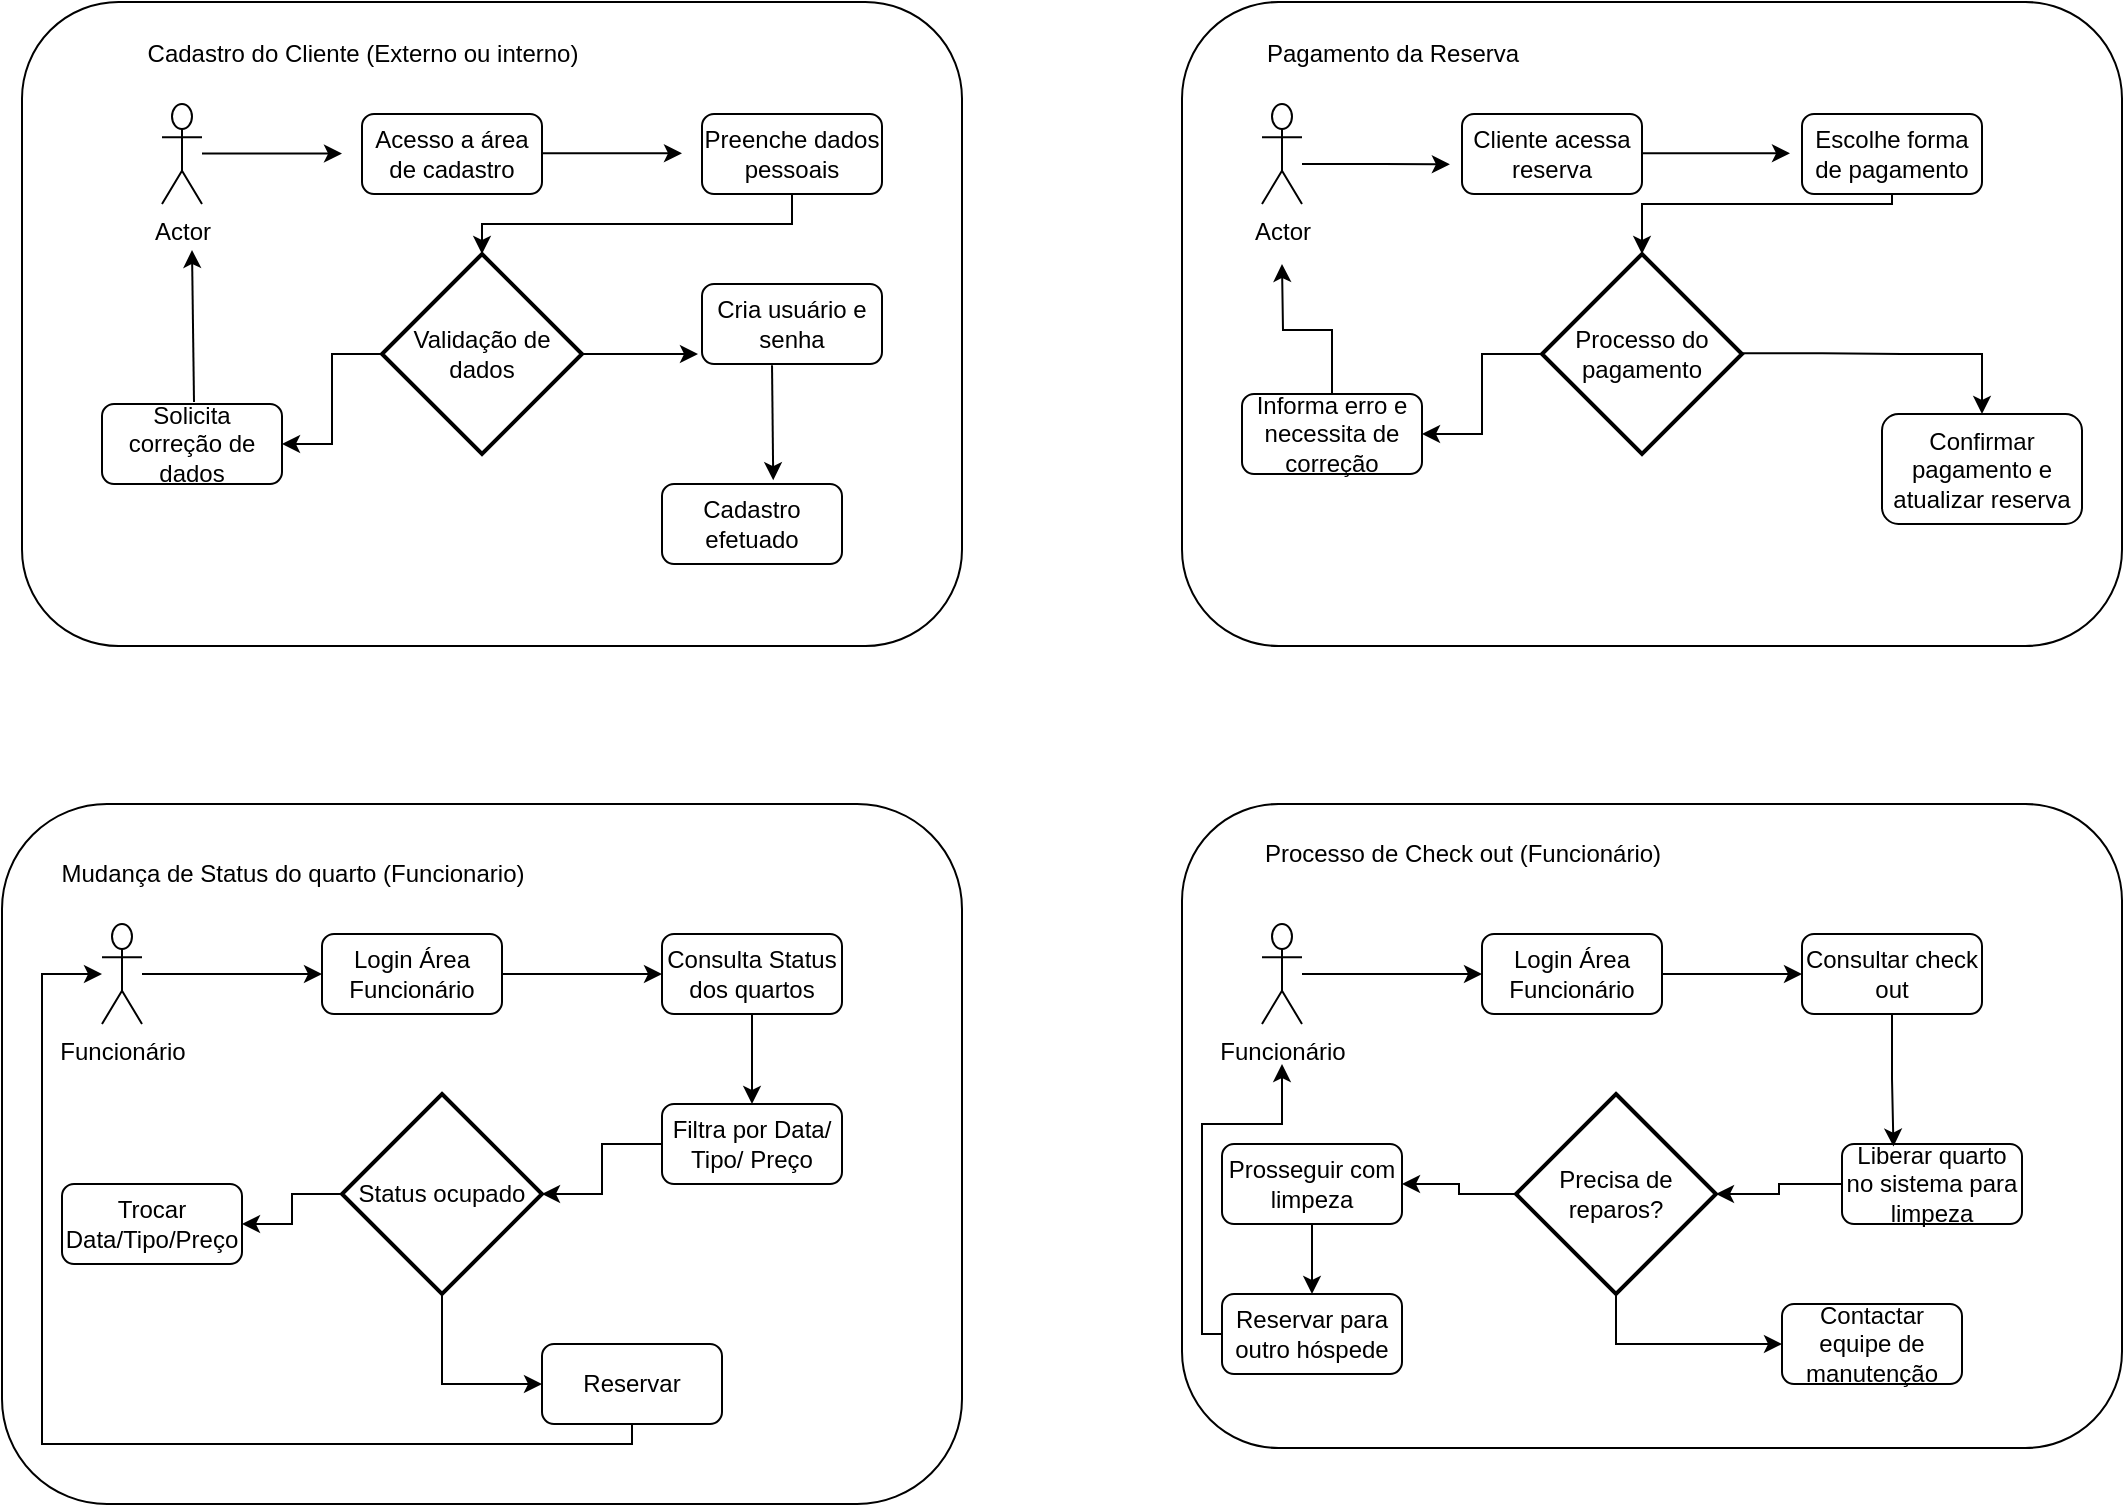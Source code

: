<mxfile version="26.1.3">
  <diagram name="Página-1" id="3Hi0f4_N57aCCon3G3Oy">
    <mxGraphModel dx="2294" dy="740" grid="1" gridSize="10" guides="1" tooltips="1" connect="1" arrows="1" fold="1" page="1" pageScale="1" pageWidth="827" pageHeight="1169" math="0" shadow="0">
      <root>
        <mxCell id="0" />
        <mxCell id="1" parent="0" />
        <mxCell id="UQdahBMfHo5kx4Ewr3PE-1" value="" style="rounded=1;whiteSpace=wrap;html=1;" vertex="1" parent="1">
          <mxGeometry x="-20" y="39" width="470" height="322" as="geometry" />
        </mxCell>
        <mxCell id="UQdahBMfHo5kx4Ewr3PE-2" value="Cadastro do Cliente (Externo ou interno&lt;span style=&quot;background-color: transparent; color: light-dark(rgb(0, 0, 0), rgb(255, 255, 255));&quot;&gt;)&lt;/span&gt;" style="text;html=1;align=center;verticalAlign=middle;resizable=0;points=[];autosize=1;strokeColor=none;fillColor=none;" vertex="1" parent="1">
          <mxGeometry x="30" y="50" width="240" height="30" as="geometry" />
        </mxCell>
        <mxCell id="UQdahBMfHo5kx4Ewr3PE-5" value="Actor" style="shape=umlActor;verticalLabelPosition=bottom;verticalAlign=top;html=1;" vertex="1" parent="1">
          <mxGeometry x="50" y="90" width="20" height="50" as="geometry" />
        </mxCell>
        <mxCell id="UQdahBMfHo5kx4Ewr3PE-7" value="Acesso a área de cadastro" style="rounded=1;whiteSpace=wrap;html=1;" vertex="1" parent="1">
          <mxGeometry x="150" y="95" width="90" height="40" as="geometry" />
        </mxCell>
        <mxCell id="UQdahBMfHo5kx4Ewr3PE-8" value="Preenche dados pessoais" style="rounded=1;whiteSpace=wrap;html=1;" vertex="1" parent="1">
          <mxGeometry x="320" y="95" width="90" height="40" as="geometry" />
        </mxCell>
        <mxCell id="UQdahBMfHo5kx4Ewr3PE-9" value="Cria usuário e senha" style="rounded=1;whiteSpace=wrap;html=1;" vertex="1" parent="1">
          <mxGeometry x="320" y="180" width="90" height="40" as="geometry" />
        </mxCell>
        <mxCell id="UQdahBMfHo5kx4Ewr3PE-110" style="edgeStyle=orthogonalEdgeStyle;rounded=0;orthogonalLoop=1;jettySize=auto;html=1;entryX=1;entryY=0.5;entryDx=0;entryDy=0;" edge="1" parent="1" source="UQdahBMfHo5kx4Ewr3PE-11" target="UQdahBMfHo5kx4Ewr3PE-13">
          <mxGeometry relative="1" as="geometry" />
        </mxCell>
        <mxCell id="UQdahBMfHo5kx4Ewr3PE-11" value="Validação de dados" style="strokeWidth=2;html=1;shape=mxgraph.flowchart.decision;whiteSpace=wrap;" vertex="1" parent="1">
          <mxGeometry x="160" y="165" width="100" height="100" as="geometry" />
        </mxCell>
        <mxCell id="UQdahBMfHo5kx4Ewr3PE-12" value="Cadastro efetuado" style="rounded=1;whiteSpace=wrap;html=1;" vertex="1" parent="1">
          <mxGeometry x="300" y="280" width="90" height="40" as="geometry" />
        </mxCell>
        <mxCell id="UQdahBMfHo5kx4Ewr3PE-13" value="Solicita correção de dados" style="rounded=1;whiteSpace=wrap;html=1;" vertex="1" parent="1">
          <mxGeometry x="20" y="240" width="90" height="40" as="geometry" />
        </mxCell>
        <mxCell id="UQdahBMfHo5kx4Ewr3PE-15" value="" style="endArrow=classic;html=1;rounded=0;" edge="1" parent="1">
          <mxGeometry width="50" height="50" relative="1" as="geometry">
            <mxPoint x="70" y="114.8" as="sourcePoint" />
            <mxPoint x="140" y="114.8" as="targetPoint" />
          </mxGeometry>
        </mxCell>
        <mxCell id="UQdahBMfHo5kx4Ewr3PE-16" value="" style="endArrow=classic;html=1;rounded=0;" edge="1" parent="1">
          <mxGeometry width="50" height="50" relative="1" as="geometry">
            <mxPoint x="240" y="114.66" as="sourcePoint" />
            <mxPoint x="310" y="114.66" as="targetPoint" />
          </mxGeometry>
        </mxCell>
        <mxCell id="UQdahBMfHo5kx4Ewr3PE-18" value="" style="endArrow=classic;html=1;rounded=0;" edge="1" parent="1">
          <mxGeometry width="50" height="50" relative="1" as="geometry">
            <mxPoint x="66" y="239" as="sourcePoint" />
            <mxPoint x="65" y="163" as="targetPoint" />
          </mxGeometry>
        </mxCell>
        <mxCell id="UQdahBMfHo5kx4Ewr3PE-21" value="" style="endArrow=classic;html=1;rounded=0;exitX=1;exitY=0.5;exitDx=0;exitDy=0;exitPerimeter=0;" edge="1" parent="1" source="UQdahBMfHo5kx4Ewr3PE-11">
          <mxGeometry width="50" height="50" relative="1" as="geometry">
            <mxPoint x="240" y="214.8" as="sourcePoint" />
            <mxPoint x="318" y="215" as="targetPoint" />
          </mxGeometry>
        </mxCell>
        <mxCell id="UQdahBMfHo5kx4Ewr3PE-22" value="" style="endArrow=classic;html=1;rounded=0;entryX=0.618;entryY=-0.047;entryDx=0;entryDy=0;entryPerimeter=0;exitX=0.389;exitY=1.015;exitDx=0;exitDy=0;exitPerimeter=0;" edge="1" parent="1" source="UQdahBMfHo5kx4Ewr3PE-9" target="UQdahBMfHo5kx4Ewr3PE-12">
          <mxGeometry width="50" height="50" relative="1" as="geometry">
            <mxPoint x="358" y="220" as="sourcePoint" />
            <mxPoint x="390" y="250" as="targetPoint" />
          </mxGeometry>
        </mxCell>
        <mxCell id="UQdahBMfHo5kx4Ewr3PE-43" value="" style="rounded=1;whiteSpace=wrap;html=1;" vertex="1" parent="1">
          <mxGeometry x="560" y="39" width="470" height="322" as="geometry" />
        </mxCell>
        <mxCell id="UQdahBMfHo5kx4Ewr3PE-44" value="" style="rounded=1;whiteSpace=wrap;html=1;" vertex="1" parent="1">
          <mxGeometry x="-30" y="440" width="480" height="350" as="geometry" />
        </mxCell>
        <mxCell id="UQdahBMfHo5kx4Ewr3PE-45" value="" style="rounded=1;whiteSpace=wrap;html=1;" vertex="1" parent="1">
          <mxGeometry x="560" y="440" width="470" height="322" as="geometry" />
        </mxCell>
        <mxCell id="UQdahBMfHo5kx4Ewr3PE-47" value="Pagamento da Reserva" style="text;html=1;align=center;verticalAlign=middle;resizable=0;points=[];autosize=1;strokeColor=none;fillColor=none;" vertex="1" parent="1">
          <mxGeometry x="590" y="50" width="150" height="30" as="geometry" />
        </mxCell>
        <mxCell id="UQdahBMfHo5kx4Ewr3PE-50" value="Actor" style="shape=umlActor;verticalLabelPosition=bottom;verticalAlign=top;html=1;" vertex="1" parent="1">
          <mxGeometry x="600" y="90" width="20" height="50" as="geometry" />
        </mxCell>
        <mxCell id="UQdahBMfHo5kx4Ewr3PE-52" value="Cliente acessa reserva" style="rounded=1;whiteSpace=wrap;html=1;" vertex="1" parent="1">
          <mxGeometry x="700" y="95" width="90" height="40" as="geometry" />
        </mxCell>
        <mxCell id="UQdahBMfHo5kx4Ewr3PE-55" value="Escolhe forma de pagamento" style="rounded=1;whiteSpace=wrap;html=1;" vertex="1" parent="1">
          <mxGeometry x="870" y="95" width="90" height="40" as="geometry" />
        </mxCell>
        <mxCell id="UQdahBMfHo5kx4Ewr3PE-56" value="Confirmar pagamento e atualizar reserva" style="rounded=1;whiteSpace=wrap;html=1;" vertex="1" parent="1">
          <mxGeometry x="910" y="245" width="100" height="55" as="geometry" />
        </mxCell>
        <mxCell id="UQdahBMfHo5kx4Ewr3PE-108" style="edgeStyle=orthogonalEdgeStyle;rounded=0;orthogonalLoop=1;jettySize=auto;html=1;" edge="1" parent="1" source="UQdahBMfHo5kx4Ewr3PE-57">
          <mxGeometry relative="1" as="geometry">
            <mxPoint x="610" y="170" as="targetPoint" />
          </mxGeometry>
        </mxCell>
        <mxCell id="UQdahBMfHo5kx4Ewr3PE-57" value="Informa erro e necessita de correção" style="rounded=1;whiteSpace=wrap;html=1;" vertex="1" parent="1">
          <mxGeometry x="590" y="235" width="90" height="40" as="geometry" />
        </mxCell>
        <mxCell id="UQdahBMfHo5kx4Ewr3PE-107" style="edgeStyle=orthogonalEdgeStyle;rounded=0;orthogonalLoop=1;jettySize=auto;html=1;entryX=1;entryY=0.5;entryDx=0;entryDy=0;" edge="1" parent="1" source="UQdahBMfHo5kx4Ewr3PE-60" target="UQdahBMfHo5kx4Ewr3PE-57">
          <mxGeometry relative="1" as="geometry" />
        </mxCell>
        <mxCell id="UQdahBMfHo5kx4Ewr3PE-60" value="Processo do pagamento" style="strokeWidth=2;html=1;shape=mxgraph.flowchart.decision;whiteSpace=wrap;" vertex="1" parent="1">
          <mxGeometry x="740" y="165" width="100" height="100" as="geometry" />
        </mxCell>
        <mxCell id="UQdahBMfHo5kx4Ewr3PE-68" value="" style="endArrow=classic;html=1;rounded=0;entryX=0.285;entryY=0.252;entryDx=0;entryDy=0;entryPerimeter=0;" edge="1" parent="1" target="UQdahBMfHo5kx4Ewr3PE-43">
          <mxGeometry width="50" height="50" relative="1" as="geometry">
            <mxPoint x="620" y="120" as="sourcePoint" />
            <mxPoint x="694" y="124" as="targetPoint" />
            <Array as="points">
              <mxPoint x="660" y="120" />
            </Array>
          </mxGeometry>
        </mxCell>
        <mxCell id="UQdahBMfHo5kx4Ewr3PE-70" value="" style="endArrow=classic;html=1;rounded=0;entryX=0.285;entryY=0.252;entryDx=0;entryDy=0;entryPerimeter=0;" edge="1" parent="1">
          <mxGeometry width="50" height="50" relative="1" as="geometry">
            <mxPoint x="790" y="114.67" as="sourcePoint" />
            <mxPoint x="864" y="114.67" as="targetPoint" />
            <Array as="points">
              <mxPoint x="830" y="114.67" />
            </Array>
          </mxGeometry>
        </mxCell>
        <mxCell id="UQdahBMfHo5kx4Ewr3PE-77" value="" style="endArrow=classic;html=1;rounded=0;entryX=0.5;entryY=0;entryDx=0;entryDy=0;" edge="1" parent="1" target="UQdahBMfHo5kx4Ewr3PE-56">
          <mxGeometry width="50" height="50" relative="1" as="geometry">
            <mxPoint x="840" y="214.67" as="sourcePoint" />
            <mxPoint x="960" y="245" as="targetPoint" />
            <Array as="points">
              <mxPoint x="880" y="214.67" />
              <mxPoint x="920" y="215" />
              <mxPoint x="960" y="215" />
            </Array>
          </mxGeometry>
        </mxCell>
        <mxCell id="UQdahBMfHo5kx4Ewr3PE-80" value="Mudança de Status do quarto (Funcionario)" style="text;html=1;align=center;verticalAlign=middle;resizable=0;points=[];autosize=1;strokeColor=none;fillColor=none;" vertex="1" parent="1">
          <mxGeometry x="-10" y="460" width="250" height="30" as="geometry" />
        </mxCell>
        <mxCell id="UQdahBMfHo5kx4Ewr3PE-99" style="edgeStyle=orthogonalEdgeStyle;rounded=0;orthogonalLoop=1;jettySize=auto;html=1;entryX=0;entryY=0.5;entryDx=0;entryDy=0;" edge="1" parent="1" source="UQdahBMfHo5kx4Ewr3PE-82" target="UQdahBMfHo5kx4Ewr3PE-88">
          <mxGeometry relative="1" as="geometry" />
        </mxCell>
        <mxCell id="UQdahBMfHo5kx4Ewr3PE-82" value="Funcionário" style="shape=umlActor;verticalLabelPosition=bottom;verticalAlign=top;html=1;" vertex="1" parent="1">
          <mxGeometry x="20" y="500" width="20" height="50" as="geometry" />
        </mxCell>
        <mxCell id="UQdahBMfHo5kx4Ewr3PE-100" style="edgeStyle=orthogonalEdgeStyle;rounded=0;orthogonalLoop=1;jettySize=auto;html=1;entryX=0;entryY=0.5;entryDx=0;entryDy=0;" edge="1" parent="1" source="UQdahBMfHo5kx4Ewr3PE-88" target="UQdahBMfHo5kx4Ewr3PE-90">
          <mxGeometry relative="1" as="geometry" />
        </mxCell>
        <mxCell id="UQdahBMfHo5kx4Ewr3PE-88" value="Login Área Funcionário" style="rounded=1;whiteSpace=wrap;html=1;" vertex="1" parent="1">
          <mxGeometry x="130" y="505" width="90" height="40" as="geometry" />
        </mxCell>
        <mxCell id="UQdahBMfHo5kx4Ewr3PE-101" style="edgeStyle=orthogonalEdgeStyle;rounded=0;orthogonalLoop=1;jettySize=auto;html=1;entryX=0.5;entryY=0;entryDx=0;entryDy=0;" edge="1" parent="1" source="UQdahBMfHo5kx4Ewr3PE-90" target="UQdahBMfHo5kx4Ewr3PE-92">
          <mxGeometry relative="1" as="geometry" />
        </mxCell>
        <mxCell id="UQdahBMfHo5kx4Ewr3PE-90" value="Consulta Status dos quartos" style="rounded=1;whiteSpace=wrap;html=1;" vertex="1" parent="1">
          <mxGeometry x="300" y="505" width="90" height="40" as="geometry" />
        </mxCell>
        <mxCell id="UQdahBMfHo5kx4Ewr3PE-92" value="Filtra por Data/ Tipo/ Preço" style="rounded=1;whiteSpace=wrap;html=1;" vertex="1" parent="1">
          <mxGeometry x="300" y="590" width="90" height="40" as="geometry" />
        </mxCell>
        <mxCell id="UQdahBMfHo5kx4Ewr3PE-104" style="edgeStyle=orthogonalEdgeStyle;rounded=0;orthogonalLoop=1;jettySize=auto;html=1;entryX=1;entryY=0.5;entryDx=0;entryDy=0;" edge="1" parent="1" source="UQdahBMfHo5kx4Ewr3PE-95" target="UQdahBMfHo5kx4Ewr3PE-96">
          <mxGeometry relative="1" as="geometry" />
        </mxCell>
        <mxCell id="UQdahBMfHo5kx4Ewr3PE-105" style="edgeStyle=orthogonalEdgeStyle;rounded=0;orthogonalLoop=1;jettySize=auto;html=1;entryX=0;entryY=0.5;entryDx=0;entryDy=0;" edge="1" parent="1" source="UQdahBMfHo5kx4Ewr3PE-95" target="UQdahBMfHo5kx4Ewr3PE-98">
          <mxGeometry relative="1" as="geometry" />
        </mxCell>
        <mxCell id="UQdahBMfHo5kx4Ewr3PE-95" value="Status ocupado" style="strokeWidth=2;html=1;shape=mxgraph.flowchart.decision;whiteSpace=wrap;" vertex="1" parent="1">
          <mxGeometry x="140" y="585" width="100" height="100" as="geometry" />
        </mxCell>
        <mxCell id="UQdahBMfHo5kx4Ewr3PE-96" value="Trocar Data/Tipo/Preço" style="rounded=1;whiteSpace=wrap;html=1;" vertex="1" parent="1">
          <mxGeometry y="630" width="90" height="40" as="geometry" />
        </mxCell>
        <mxCell id="UQdahBMfHo5kx4Ewr3PE-137" style="edgeStyle=orthogonalEdgeStyle;rounded=0;orthogonalLoop=1;jettySize=auto;html=1;" edge="1" parent="1" source="UQdahBMfHo5kx4Ewr3PE-98" target="UQdahBMfHo5kx4Ewr3PE-82">
          <mxGeometry relative="1" as="geometry">
            <Array as="points">
              <mxPoint x="285" y="760" />
              <mxPoint x="-10" y="760" />
              <mxPoint x="-10" y="525" />
            </Array>
          </mxGeometry>
        </mxCell>
        <mxCell id="UQdahBMfHo5kx4Ewr3PE-98" value="Reservar" style="rounded=1;whiteSpace=wrap;html=1;" vertex="1" parent="1">
          <mxGeometry x="240" y="710" width="90" height="40" as="geometry" />
        </mxCell>
        <mxCell id="UQdahBMfHo5kx4Ewr3PE-103" style="edgeStyle=orthogonalEdgeStyle;rounded=0;orthogonalLoop=1;jettySize=auto;html=1;entryX=1;entryY=0.5;entryDx=0;entryDy=0;entryPerimeter=0;" edge="1" parent="1" source="UQdahBMfHo5kx4Ewr3PE-92" target="UQdahBMfHo5kx4Ewr3PE-95">
          <mxGeometry relative="1" as="geometry" />
        </mxCell>
        <mxCell id="UQdahBMfHo5kx4Ewr3PE-106" style="edgeStyle=orthogonalEdgeStyle;rounded=0;orthogonalLoop=1;jettySize=auto;html=1;entryX=0.5;entryY=0;entryDx=0;entryDy=0;entryPerimeter=0;" edge="1" parent="1" source="UQdahBMfHo5kx4Ewr3PE-55" target="UQdahBMfHo5kx4Ewr3PE-60">
          <mxGeometry relative="1" as="geometry">
            <Array as="points">
              <mxPoint x="915" y="140" />
              <mxPoint x="790" y="140" />
            </Array>
          </mxGeometry>
        </mxCell>
        <mxCell id="UQdahBMfHo5kx4Ewr3PE-109" style="edgeStyle=orthogonalEdgeStyle;rounded=0;orthogonalLoop=1;jettySize=auto;html=1;entryX=0.5;entryY=0;entryDx=0;entryDy=0;entryPerimeter=0;" edge="1" parent="1" source="UQdahBMfHo5kx4Ewr3PE-8" target="UQdahBMfHo5kx4Ewr3PE-11">
          <mxGeometry relative="1" as="geometry">
            <Array as="points">
              <mxPoint x="365" y="150" />
              <mxPoint x="210" y="150" />
            </Array>
          </mxGeometry>
        </mxCell>
        <mxCell id="UQdahBMfHo5kx4Ewr3PE-124" style="edgeStyle=orthogonalEdgeStyle;rounded=0;orthogonalLoop=1;jettySize=auto;html=1;entryX=0;entryY=0.5;entryDx=0;entryDy=0;" edge="1" parent="1" source="UQdahBMfHo5kx4Ewr3PE-111" target="UQdahBMfHo5kx4Ewr3PE-118">
          <mxGeometry relative="1" as="geometry" />
        </mxCell>
        <mxCell id="UQdahBMfHo5kx4Ewr3PE-111" value="Funcionário" style="shape=umlActor;verticalLabelPosition=bottom;verticalAlign=top;html=1;" vertex="1" parent="1">
          <mxGeometry x="600" y="500" width="20" height="50" as="geometry" />
        </mxCell>
        <mxCell id="UQdahBMfHo5kx4Ewr3PE-112" value="Processo de Check out (Funcionário)" style="text;html=1;align=center;verticalAlign=middle;resizable=0;points=[];autosize=1;strokeColor=none;fillColor=none;" vertex="1" parent="1">
          <mxGeometry x="590" y="450" width="220" height="30" as="geometry" />
        </mxCell>
        <mxCell id="UQdahBMfHo5kx4Ewr3PE-133" style="edgeStyle=orthogonalEdgeStyle;rounded=0;orthogonalLoop=1;jettySize=auto;html=1;entryX=0.5;entryY=0;entryDx=0;entryDy=0;" edge="1" parent="1" source="UQdahBMfHo5kx4Ewr3PE-113" target="UQdahBMfHo5kx4Ewr3PE-121">
          <mxGeometry relative="1" as="geometry" />
        </mxCell>
        <mxCell id="UQdahBMfHo5kx4Ewr3PE-113" value="Prosseguir com limpeza" style="rounded=1;whiteSpace=wrap;html=1;" vertex="1" parent="1">
          <mxGeometry x="580" y="610" width="90" height="40" as="geometry" />
        </mxCell>
        <mxCell id="UQdahBMfHo5kx4Ewr3PE-114" value="Consultar check out" style="rounded=1;whiteSpace=wrap;html=1;" vertex="1" parent="1">
          <mxGeometry x="870" y="505" width="90" height="40" as="geometry" />
        </mxCell>
        <mxCell id="UQdahBMfHo5kx4Ewr3PE-116" value="Liberar quarto no sistema para limpeza" style="rounded=1;whiteSpace=wrap;html=1;" vertex="1" parent="1">
          <mxGeometry x="890" y="610" width="90" height="40" as="geometry" />
        </mxCell>
        <mxCell id="UQdahBMfHo5kx4Ewr3PE-129" style="edgeStyle=orthogonalEdgeStyle;rounded=0;orthogonalLoop=1;jettySize=auto;html=1;entryX=1;entryY=0.5;entryDx=0;entryDy=0;" edge="1" parent="1" source="UQdahBMfHo5kx4Ewr3PE-117" target="UQdahBMfHo5kx4Ewr3PE-113">
          <mxGeometry relative="1" as="geometry" />
        </mxCell>
        <mxCell id="UQdahBMfHo5kx4Ewr3PE-130" style="edgeStyle=orthogonalEdgeStyle;rounded=0;orthogonalLoop=1;jettySize=auto;html=1;entryX=0;entryY=0.5;entryDx=0;entryDy=0;exitX=0.5;exitY=1;exitDx=0;exitDy=0;exitPerimeter=0;" edge="1" parent="1" source="UQdahBMfHo5kx4Ewr3PE-117" target="UQdahBMfHo5kx4Ewr3PE-122">
          <mxGeometry relative="1" as="geometry">
            <Array as="points">
              <mxPoint x="777" y="710" />
            </Array>
          </mxGeometry>
        </mxCell>
        <mxCell id="UQdahBMfHo5kx4Ewr3PE-117" value="Precisa de reparos?" style="strokeWidth=2;html=1;shape=mxgraph.flowchart.decision;whiteSpace=wrap;" vertex="1" parent="1">
          <mxGeometry x="727" y="585" width="100" height="100" as="geometry" />
        </mxCell>
        <mxCell id="UQdahBMfHo5kx4Ewr3PE-125" style="edgeStyle=orthogonalEdgeStyle;rounded=0;orthogonalLoop=1;jettySize=auto;html=1;entryX=0;entryY=0.5;entryDx=0;entryDy=0;" edge="1" parent="1" source="UQdahBMfHo5kx4Ewr3PE-118" target="UQdahBMfHo5kx4Ewr3PE-114">
          <mxGeometry relative="1" as="geometry" />
        </mxCell>
        <mxCell id="UQdahBMfHo5kx4Ewr3PE-118" value="Login Área Funcionário" style="rounded=1;whiteSpace=wrap;html=1;" vertex="1" parent="1">
          <mxGeometry x="710" y="505" width="90" height="40" as="geometry" />
        </mxCell>
        <mxCell id="UQdahBMfHo5kx4Ewr3PE-134" style="edgeStyle=orthogonalEdgeStyle;rounded=0;orthogonalLoop=1;jettySize=auto;html=1;" edge="1" parent="1" source="UQdahBMfHo5kx4Ewr3PE-121">
          <mxGeometry relative="1" as="geometry">
            <mxPoint x="610" y="570" as="targetPoint" />
            <Array as="points">
              <mxPoint x="570" y="705" />
              <mxPoint x="570" y="600" />
              <mxPoint x="610" y="600" />
            </Array>
          </mxGeometry>
        </mxCell>
        <mxCell id="UQdahBMfHo5kx4Ewr3PE-121" value="Reservar para outro hóspede" style="rounded=1;whiteSpace=wrap;html=1;" vertex="1" parent="1">
          <mxGeometry x="580" y="685" width="90" height="40" as="geometry" />
        </mxCell>
        <mxCell id="UQdahBMfHo5kx4Ewr3PE-122" value="Contactar equipe de manutenção" style="rounded=1;whiteSpace=wrap;html=1;" vertex="1" parent="1">
          <mxGeometry x="860" y="690" width="90" height="40" as="geometry" />
        </mxCell>
        <mxCell id="UQdahBMfHo5kx4Ewr3PE-127" style="edgeStyle=orthogonalEdgeStyle;rounded=0;orthogonalLoop=1;jettySize=auto;html=1;entryX=0.286;entryY=0.032;entryDx=0;entryDy=0;entryPerimeter=0;" edge="1" parent="1" source="UQdahBMfHo5kx4Ewr3PE-114" target="UQdahBMfHo5kx4Ewr3PE-116">
          <mxGeometry relative="1" as="geometry" />
        </mxCell>
        <mxCell id="UQdahBMfHo5kx4Ewr3PE-128" style="edgeStyle=orthogonalEdgeStyle;rounded=0;orthogonalLoop=1;jettySize=auto;html=1;entryX=1;entryY=0.5;entryDx=0;entryDy=0;entryPerimeter=0;" edge="1" parent="1" source="UQdahBMfHo5kx4Ewr3PE-116" target="UQdahBMfHo5kx4Ewr3PE-117">
          <mxGeometry relative="1" as="geometry" />
        </mxCell>
      </root>
    </mxGraphModel>
  </diagram>
</mxfile>
